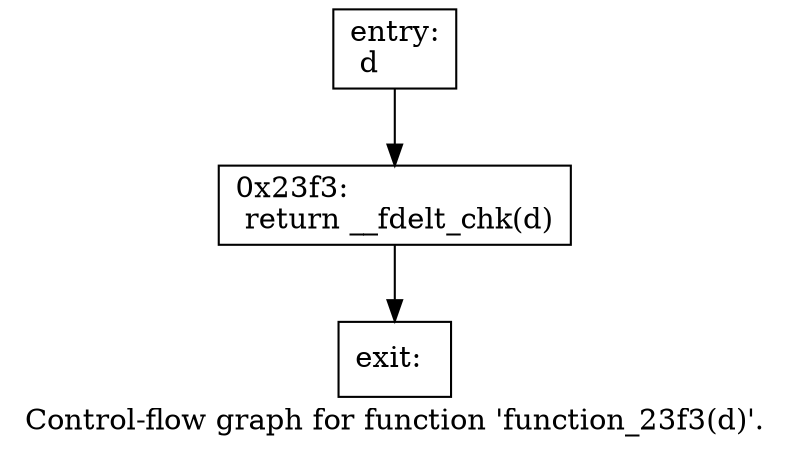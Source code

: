 digraph "Control-flow graph for function 'function_23f3(d)'." {
  label="Control-flow graph for function 'function_23f3(d)'.";
  node [shape=record];

  Node07711048 [label="{entry:\l  d\l}"];
  Node07711048 -> Node07710DC0;
  Node07710DC0 [label="{0x23f3:\l  return __fdelt_chk(d)\l}"];
  Node07710DC0 -> Node07711090;
  Node07711090 [label="{exit:\l}"];

}
